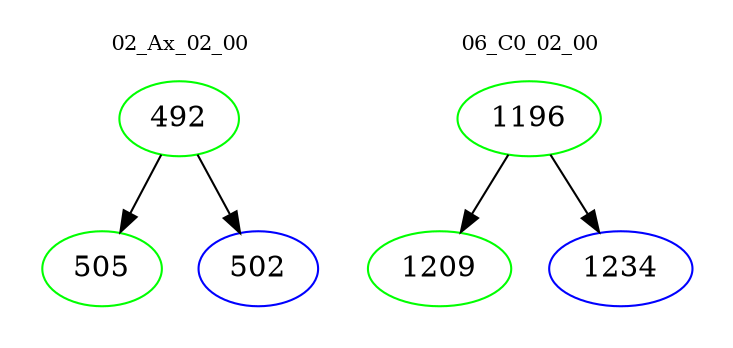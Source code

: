 digraph{
subgraph cluster_0 {
color = white
label = "02_Ax_02_00";
fontsize=10;
T0_492 [label="492", color="green"]
T0_492 -> T0_505 [color="black"]
T0_505 [label="505", color="green"]
T0_492 -> T0_502 [color="black"]
T0_502 [label="502", color="blue"]
}
subgraph cluster_1 {
color = white
label = "06_C0_02_00";
fontsize=10;
T1_1196 [label="1196", color="green"]
T1_1196 -> T1_1209 [color="black"]
T1_1209 [label="1209", color="green"]
T1_1196 -> T1_1234 [color="black"]
T1_1234 [label="1234", color="blue"]
}
}
